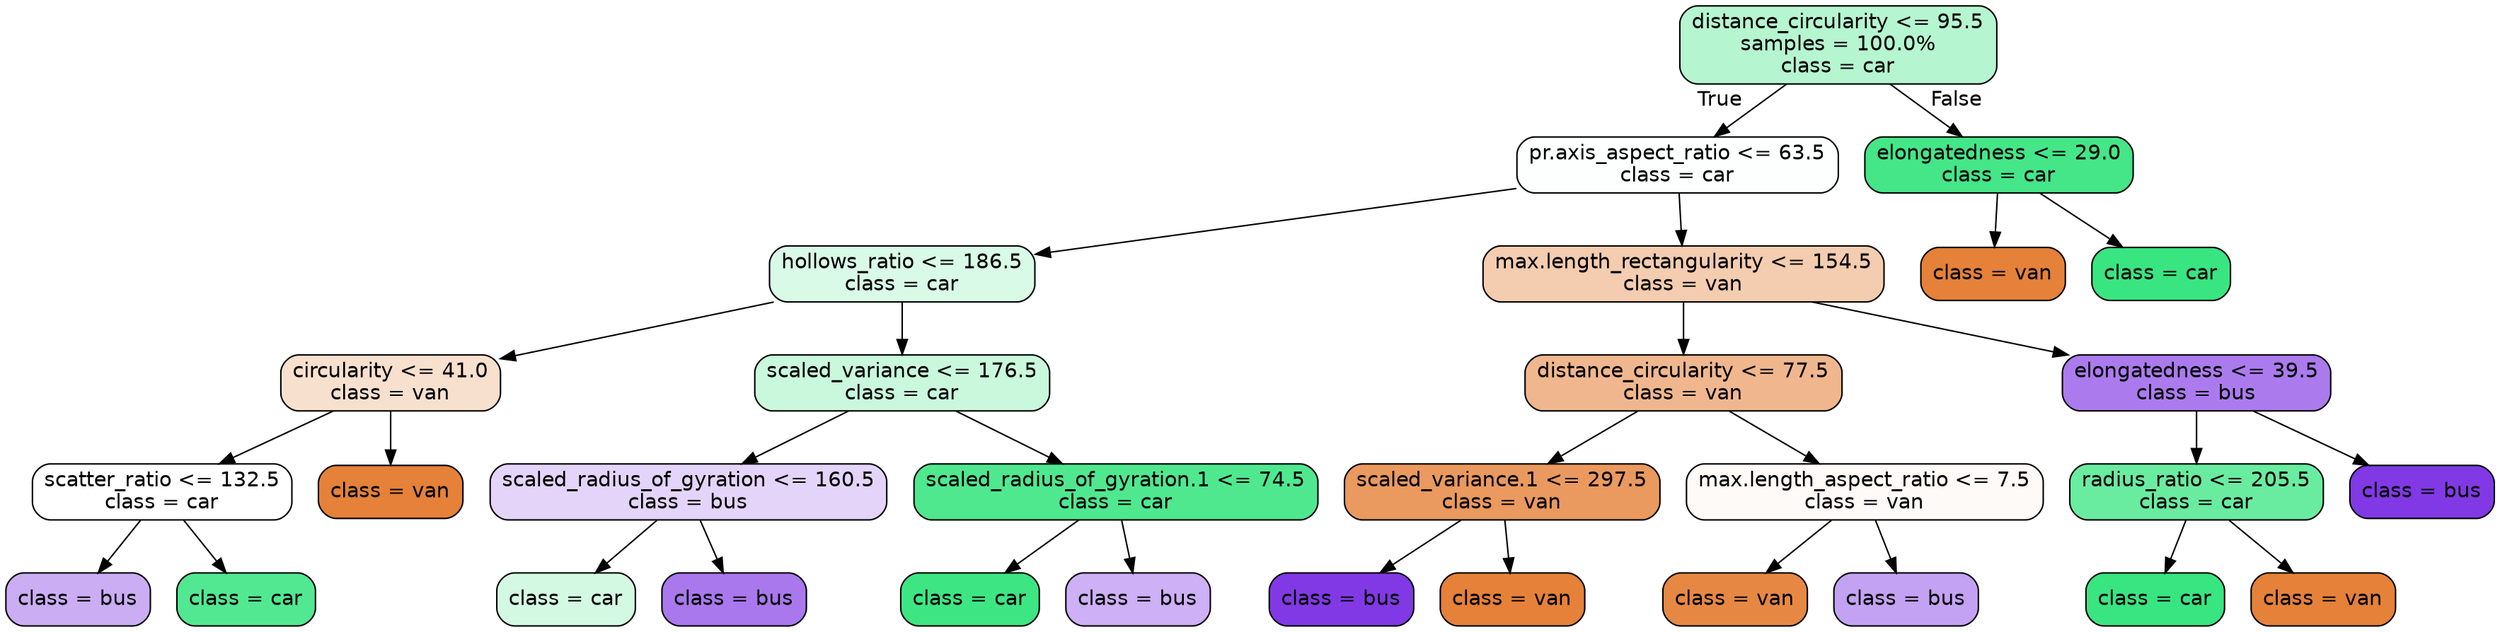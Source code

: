 digraph Tree {
node [shape=box, style="filled, rounded", color="black", fontname="helvetica"] ;
edge [fontname="helvetica"] ;
0 [label="distance_circularity <= 95.5\nsamples = 100.0%\nclass = car", fillcolor="#b5f5d0"] ;
1 [label="pr.axis_aspect_ratio <= 63.5\nclass = car", fillcolor="#fdfffe"] ;
0 -> 1 [labeldistance=2.5, labelangle=45, headlabel="True"] ;
2 [label="hollows_ratio <= 186.5\nclass = car", fillcolor="#d9fae7"] ;
1 -> 2 ;
3 [label="circularity <= 41.0\nclass = van", fillcolor="#f8e0ce"] ;
2 -> 3 ;
4 [label="scatter_ratio <= 132.5\nclass = car", fillcolor="#ffffff"] ;
3 -> 4 ;
5 [label="class = bus", fillcolor="#cbadf4"] ;
4 -> 5 ;
6 [label="class = car", fillcolor="#52e891"] ;
4 -> 6 ;
7 [label="class = van", fillcolor="#e58139"] ;
3 -> 7 ;
8 [label="scaled_variance <= 176.5\nclass = car", fillcolor="#c9f8dd"] ;
2 -> 8 ;
9 [label="scaled_radius_of_gyration <= 160.5\nclass = bus", fillcolor="#e4d4f9"] ;
8 -> 9 ;
10 [label="class = car", fillcolor="#d3f9e3"] ;
9 -> 10 ;
11 [label="class = bus", fillcolor="#a978ed"] ;
9 -> 11 ;
12 [label="scaled_radius_of_gyration.1 <= 74.5\nclass = car", fillcolor="#4fe88f"] ;
8 -> 12 ;
13 [label="class = car", fillcolor="#3de683"] ;
12 -> 13 ;
14 [label="class = bus", fillcolor="#cdb0f5"] ;
12 -> 14 ;
15 [label="max.length_rectangularity <= 154.5\nclass = van", fillcolor="#f4ccaf"] ;
1 -> 15 ;
16 [label="distance_circularity <= 77.5\nclass = van", fillcolor="#f0b78e"] ;
15 -> 16 ;
17 [label="scaled_variance.1 <= 297.5\nclass = van", fillcolor="#ea995f"] ;
16 -> 17 ;
18 [label="class = bus", fillcolor="#8139e5"] ;
17 -> 18 ;
19 [label="class = van", fillcolor="#e58139"] ;
17 -> 19 ;
20 [label="max.length_aspect_ratio <= 7.5\nclass = van", fillcolor="#fefaf8"] ;
16 -> 20 ;
21 [label="class = van", fillcolor="#e68844"] ;
20 -> 21 ;
22 [label="class = bus", fillcolor="#c4a2f3"] ;
20 -> 22 ;
23 [label="elongatedness <= 39.5\nclass = bus", fillcolor="#ab7bee"] ;
15 -> 23 ;
24 [label="radius_ratio <= 205.5\nclass = car", fillcolor="#6aeca0"] ;
23 -> 24 ;
25 [label="class = car", fillcolor="#39e581"] ;
24 -> 25 ;
26 [label="class = van", fillcolor="#e58139"] ;
24 -> 26 ;
27 [label="class = bus", fillcolor="#8139e5"] ;
23 -> 27 ;
28 [label="elongatedness <= 29.0\nclass = car", fillcolor="#44e688"] ;
0 -> 28 [labeldistance=2.5, labelangle=-45, headlabel="False"] ;
29 [label="class = van", fillcolor="#e58139"] ;
28 -> 29 ;
30 [label="class = car", fillcolor="#39e581"] ;
28 -> 30 ;
}